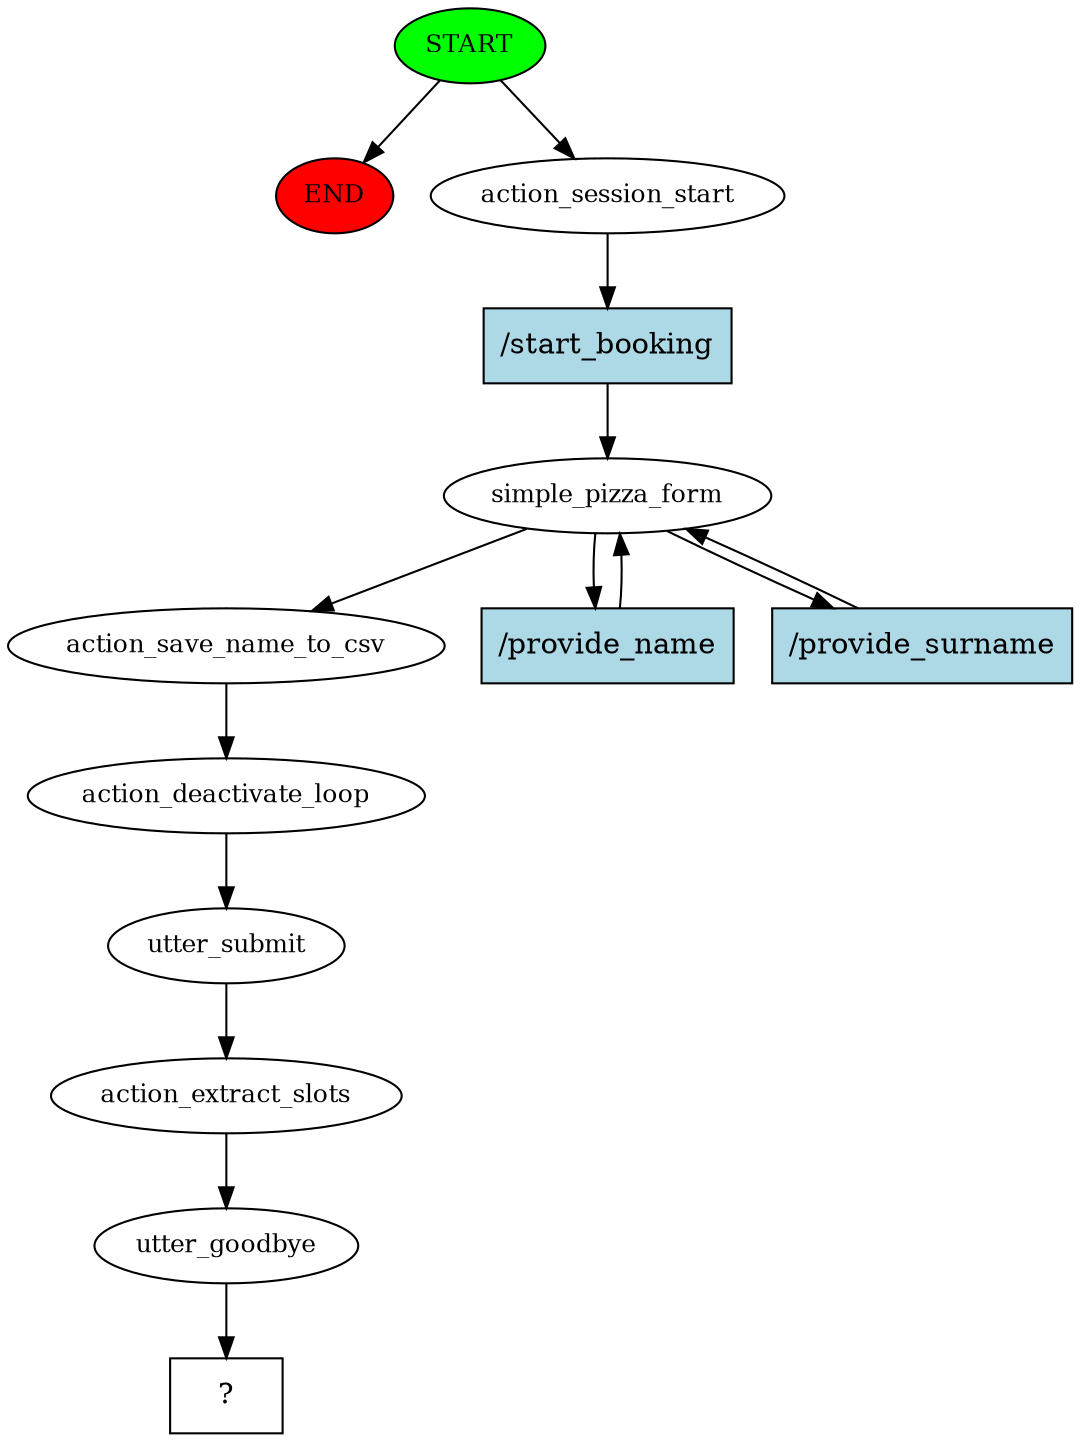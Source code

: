 digraph  {
0 [class="start active", fillcolor=green, fontsize=12, label=START, style=filled];
"-1" [class=end, fillcolor=red, fontsize=12, label=END, style=filled];
1 [class=active, fontsize=12, label=action_session_start];
2 [class=active, fontsize=12, label=simple_pizza_form];
5 [class=active, fontsize=12, label=action_save_name_to_csv];
6 [class=active, fontsize=12, label=action_deactivate_loop];
7 [class=active, fontsize=12, label=utter_submit];
8 [class=active, fontsize=12, label=action_extract_slots];
9 [class=active, fontsize=12, label=utter_goodbye];
10 [class="intent dashed active", label="  ?  ", shape=rect];
11 [class="intent active", fillcolor=lightblue, label="/start_booking", shape=rect, style=filled];
12 [class="intent active", fillcolor=lightblue, label="/provide_name", shape=rect, style=filled];
13 [class="intent active", fillcolor=lightblue, label="/provide_surname", shape=rect, style=filled];
0 -> "-1"  [class="", key=NONE, label=""];
0 -> 1  [class=active, key=NONE, label=""];
1 -> 11  [class=active, key=0];
2 -> 5  [class=active, key=NONE, label=""];
2 -> 12  [class=active, key=0];
2 -> 13  [class=active, key=0];
5 -> 6  [class=active, key=NONE, label=""];
6 -> 7  [class=active, key=NONE, label=""];
7 -> 8  [class=active, key=NONE, label=""];
8 -> 9  [class=active, key=NONE, label=""];
9 -> 10  [class=active, key=NONE, label=""];
11 -> 2  [class=active, key=0];
12 -> 2  [class=active, key=0];
13 -> 2  [class=active, key=0];
}
